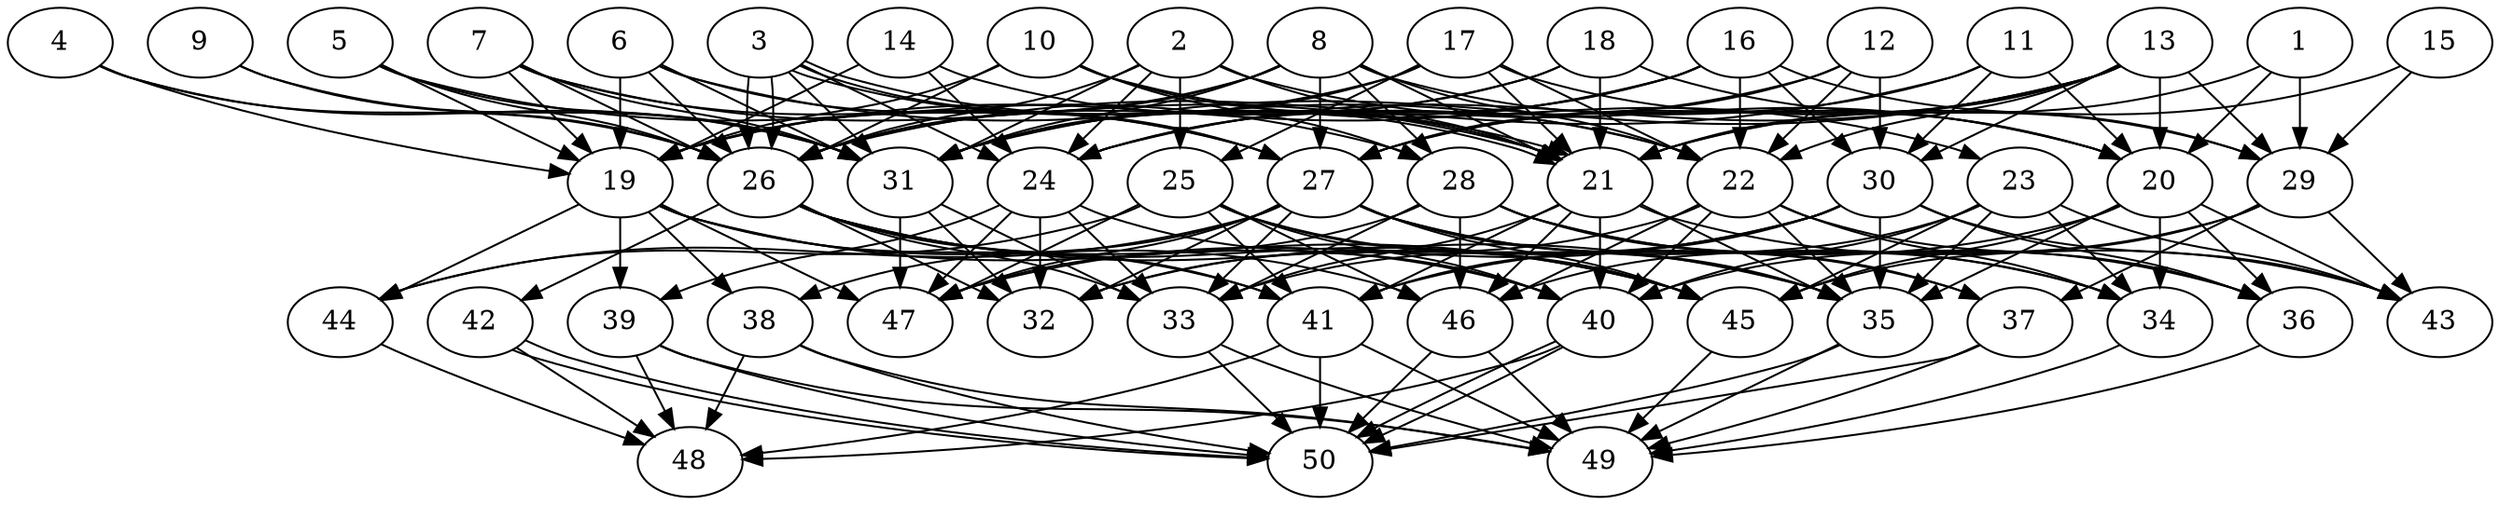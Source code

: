 // DAG automatically generated by daggen at Thu Oct  3 14:07:57 2019
// ./daggen --dot -n 50 --ccr 0.5 --fat 0.7 --regular 0.7 --density 0.7 --mindata 5242880 --maxdata 52428800 
digraph G {
  1 [size="11567104", alpha="0.02", expect_size="5783552"] 
  1 -> 20 [size ="5783552"]
  1 -> 21 [size ="5783552"]
  1 -> 29 [size ="5783552"]
  2 [size="57165824", alpha="0.07", expect_size="28582912"] 
  2 -> 20 [size ="28582912"]
  2 -> 21 [size ="28582912"]
  2 -> 24 [size ="28582912"]
  2 -> 25 [size ="28582912"]
  2 -> 26 [size ="28582912"]
  2 -> 31 [size ="28582912"]
  3 [size="33634304", alpha="0.02", expect_size="16817152"] 
  3 -> 21 [size ="16817152"]
  3 -> 21 [size ="16817152"]
  3 -> 24 [size ="16817152"]
  3 -> 26 [size ="16817152"]
  3 -> 26 [size ="16817152"]
  3 -> 27 [size ="16817152"]
  3 -> 31 [size ="16817152"]
  4 [size="38139904", alpha="0.12", expect_size="19069952"] 
  4 -> 19 [size ="19069952"]
  4 -> 26 [size ="19069952"]
  4 -> 31 [size ="19069952"]
  5 [size="61079552", alpha="0.13", expect_size="30539776"] 
  5 -> 19 [size ="30539776"]
  5 -> 26 [size ="30539776"]
  5 -> 28 [size ="30539776"]
  5 -> 31 [size ="30539776"]
  6 [size="95303680", alpha="0.11", expect_size="47651840"] 
  6 -> 19 [size ="47651840"]
  6 -> 22 [size ="47651840"]
  6 -> 26 [size ="47651840"]
  6 -> 27 [size ="47651840"]
  6 -> 31 [size ="47651840"]
  7 [size="76097536", alpha="0.19", expect_size="38048768"] 
  7 -> 19 [size ="38048768"]
  7 -> 21 [size ="38048768"]
  7 -> 26 [size ="38048768"]
  7 -> 27 [size ="38048768"]
  7 -> 31 [size ="38048768"]
  8 [size="44535808", alpha="0.08", expect_size="22267904"] 
  8 -> 19 [size ="22267904"]
  8 -> 20 [size ="22267904"]
  8 -> 21 [size ="22267904"]
  8 -> 22 [size ="22267904"]
  8 -> 26 [size ="22267904"]
  8 -> 27 [size ="22267904"]
  8 -> 28 [size ="22267904"]
  8 -> 31 [size ="22267904"]
  9 [size="49451008", alpha="0.07", expect_size="24725504"] 
  9 -> 26 [size ="24725504"]
  9 -> 31 [size ="24725504"]
  10 [size="41308160", alpha="0.01", expect_size="20654080"] 
  10 -> 19 [size ="20654080"]
  10 -> 21 [size ="20654080"]
  10 -> 23 [size ="20654080"]
  10 -> 26 [size ="20654080"]
  10 -> 28 [size ="20654080"]
  11 [size="15228928", alpha="0.19", expect_size="7614464"] 
  11 -> 20 [size ="7614464"]
  11 -> 26 [size ="7614464"]
  11 -> 27 [size ="7614464"]
  11 -> 30 [size ="7614464"]
  12 [size="26920960", alpha="0.04", expect_size="13460480"] 
  12 -> 22 [size ="13460480"]
  12 -> 24 [size ="13460480"]
  12 -> 27 [size ="13460480"]
  12 -> 30 [size ="13460480"]
  13 [size="59598848", alpha="0.14", expect_size="29799424"] 
  13 -> 20 [size ="29799424"]
  13 -> 21 [size ="29799424"]
  13 -> 22 [size ="29799424"]
  13 -> 24 [size ="29799424"]
  13 -> 27 [size ="29799424"]
  13 -> 29 [size ="29799424"]
  13 -> 30 [size ="29799424"]
  13 -> 31 [size ="29799424"]
  14 [size="69455872", alpha="0.17", expect_size="34727936"] 
  14 -> 19 [size ="34727936"]
  14 -> 22 [size ="34727936"]
  14 -> 24 [size ="34727936"]
  15 [size="29806592", alpha="0.05", expect_size="14903296"] 
  15 -> 21 [size ="14903296"]
  15 -> 29 [size ="14903296"]
  16 [size="92573696", alpha="0.15", expect_size="46286848"] 
  16 -> 19 [size ="46286848"]
  16 -> 22 [size ="46286848"]
  16 -> 24 [size ="46286848"]
  16 -> 29 [size ="46286848"]
  16 -> 30 [size ="46286848"]
  16 -> 31 [size ="46286848"]
  17 [size="48132096", alpha="0.11", expect_size="24066048"] 
  17 -> 19 [size ="24066048"]
  17 -> 20 [size ="24066048"]
  17 -> 21 [size ="24066048"]
  17 -> 22 [size ="24066048"]
  17 -> 25 [size ="24066048"]
  17 -> 31 [size ="24066048"]
  18 [size="44863488", alpha="0.18", expect_size="22431744"] 
  18 -> 21 [size ="22431744"]
  18 -> 26 [size ="22431744"]
  18 -> 29 [size ="22431744"]
  18 -> 31 [size ="22431744"]
  19 [size="82028544", alpha="0.01", expect_size="41014272"] 
  19 -> 38 [size ="41014272"]
  19 -> 39 [size ="41014272"]
  19 -> 41 [size ="41014272"]
  19 -> 44 [size ="41014272"]
  19 -> 45 [size ="41014272"]
  19 -> 46 [size ="41014272"]
  19 -> 47 [size ="41014272"]
  20 [size="22597632", alpha="0.10", expect_size="11298816"] 
  20 -> 34 [size ="11298816"]
  20 -> 35 [size ="11298816"]
  20 -> 36 [size ="11298816"]
  20 -> 41 [size ="11298816"]
  20 -> 43 [size ="11298816"]
  20 -> 45 [size ="11298816"]
  21 [size="25884672", alpha="0.19", expect_size="12942336"] 
  21 -> 33 [size ="12942336"]
  21 -> 35 [size ="12942336"]
  21 -> 40 [size ="12942336"]
  21 -> 41 [size ="12942336"]
  21 -> 43 [size ="12942336"]
  21 -> 46 [size ="12942336"]
  22 [size="22519808", alpha="0.19", expect_size="11259904"] 
  22 -> 32 [size ="11259904"]
  22 -> 34 [size ="11259904"]
  22 -> 35 [size ="11259904"]
  22 -> 36 [size ="11259904"]
  22 -> 40 [size ="11259904"]
  22 -> 46 [size ="11259904"]
  23 [size="39297024", alpha="0.03", expect_size="19648512"] 
  23 -> 34 [size ="19648512"]
  23 -> 35 [size ="19648512"]
  23 -> 40 [size ="19648512"]
  23 -> 43 [size ="19648512"]
  23 -> 45 [size ="19648512"]
  23 -> 46 [size ="19648512"]
  24 [size="103712768", alpha="0.13", expect_size="51856384"] 
  24 -> 32 [size ="51856384"]
  24 -> 33 [size ="51856384"]
  24 -> 39 [size ="51856384"]
  24 -> 40 [size ="51856384"]
  24 -> 47 [size ="51856384"]
  25 [size="91668480", alpha="0.14", expect_size="45834240"] 
  25 -> 35 [size ="45834240"]
  25 -> 40 [size ="45834240"]
  25 -> 41 [size ="45834240"]
  25 -> 44 [size ="45834240"]
  25 -> 45 [size ="45834240"]
  25 -> 46 [size ="45834240"]
  25 -> 47 [size ="45834240"]
  26 [size="20629504", alpha="0.13", expect_size="10314752"] 
  26 -> 32 [size ="10314752"]
  26 -> 33 [size ="10314752"]
  26 -> 35 [size ="10314752"]
  26 -> 40 [size ="10314752"]
  26 -> 41 [size ="10314752"]
  26 -> 42 [size ="10314752"]
  26 -> 45 [size ="10314752"]
  27 [size="89118720", alpha="0.06", expect_size="44559360"] 
  27 -> 32 [size ="44559360"]
  27 -> 33 [size ="44559360"]
  27 -> 34 [size ="44559360"]
  27 -> 35 [size ="44559360"]
  27 -> 37 [size ="44559360"]
  27 -> 38 [size ="44559360"]
  27 -> 44 [size ="44559360"]
  27 -> 45 [size ="44559360"]
  27 -> 47 [size ="44559360"]
  28 [size="45744128", alpha="0.05", expect_size="22872064"] 
  28 -> 33 [size ="22872064"]
  28 -> 34 [size ="22872064"]
  28 -> 36 [size ="22872064"]
  28 -> 37 [size ="22872064"]
  28 -> 46 [size ="22872064"]
  28 -> 47 [size ="22872064"]
  29 [size="34295808", alpha="0.14", expect_size="17147904"] 
  29 -> 37 [size ="17147904"]
  29 -> 40 [size ="17147904"]
  29 -> 43 [size ="17147904"]
  29 -> 45 [size ="17147904"]
  30 [size="37304320", alpha="0.08", expect_size="18652160"] 
  30 -> 32 [size ="18652160"]
  30 -> 33 [size ="18652160"]
  30 -> 35 [size ="18652160"]
  30 -> 36 [size ="18652160"]
  30 -> 41 [size ="18652160"]
  30 -> 43 [size ="18652160"]
  30 -> 47 [size ="18652160"]
  31 [size="83912704", alpha="0.04", expect_size="41956352"] 
  31 -> 32 [size ="41956352"]
  31 -> 33 [size ="41956352"]
  31 -> 47 [size ="41956352"]
  32 [size="80826368", alpha="0.03", expect_size="40413184"] 
  33 [size="74729472", alpha="0.13", expect_size="37364736"] 
  33 -> 49 [size ="37364736"]
  33 -> 50 [size ="37364736"]
  34 [size="88770560", alpha="0.15", expect_size="44385280"] 
  34 -> 49 [size ="44385280"]
  35 [size="56233984", alpha="0.01", expect_size="28116992"] 
  35 -> 49 [size ="28116992"]
  35 -> 50 [size ="28116992"]
  36 [size="27709440", alpha="0.05", expect_size="13854720"] 
  36 -> 49 [size ="13854720"]
  37 [size="88020992", alpha="0.17", expect_size="44010496"] 
  37 -> 49 [size ="44010496"]
  37 -> 50 [size ="44010496"]
  38 [size="19664896", alpha="0.15", expect_size="9832448"] 
  38 -> 48 [size ="9832448"]
  38 -> 49 [size ="9832448"]
  38 -> 50 [size ="9832448"]
  39 [size="45436928", alpha="0.10", expect_size="22718464"] 
  39 -> 48 [size ="22718464"]
  39 -> 49 [size ="22718464"]
  39 -> 50 [size ="22718464"]
  40 [size="15556608", alpha="0.06", expect_size="7778304"] 
  40 -> 48 [size ="7778304"]
  40 -> 50 [size ="7778304"]
  40 -> 50 [size ="7778304"]
  41 [size="55220224", alpha="0.06", expect_size="27610112"] 
  41 -> 48 [size ="27610112"]
  41 -> 49 [size ="27610112"]
  41 -> 50 [size ="27610112"]
  42 [size="74799104", alpha="0.08", expect_size="37399552"] 
  42 -> 48 [size ="37399552"]
  42 -> 50 [size ="37399552"]
  42 -> 50 [size ="37399552"]
  43 [size="90730496", alpha="0.17", expect_size="45365248"] 
  44 [size="57755648", alpha="0.05", expect_size="28877824"] 
  44 -> 48 [size ="28877824"]
  45 [size="34844672", alpha="0.11", expect_size="17422336"] 
  45 -> 49 [size ="17422336"]
  46 [size="41322496", alpha="0.18", expect_size="20661248"] 
  46 -> 49 [size ="20661248"]
  46 -> 50 [size ="20661248"]
  47 [size="64903168", alpha="0.03", expect_size="32451584"] 
  48 [size="48865280", alpha="0.15", expect_size="24432640"] 
  49 [size="27586560", alpha="0.11", expect_size="13793280"] 
  50 [size="72607744", alpha="0.14", expect_size="36303872"] 
}
